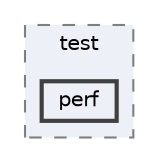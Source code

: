 digraph "C:/Users/HP/Documents/GitHub/Minero-Game/lib/glm/test/perf"
{
 // LATEX_PDF_SIZE
  bgcolor="transparent";
  edge [fontname=Helvetica,fontsize=10,labelfontname=Helvetica,labelfontsize=10];
  node [fontname=Helvetica,fontsize=10,shape=box,height=0.2,width=0.4];
  compound=true
  subgraph clusterdir_baadb5f31213f2184ce7914301522a46 {
    graph [ bgcolor="#edf0f7", pencolor="grey50", label="test", fontname=Helvetica,fontsize=10 style="filled,dashed", URL="dir_baadb5f31213f2184ce7914301522a46.html",tooltip=""]
  dir_06d969e9cb21b113152f2988c2bab591 [label="perf", fillcolor="#edf0f7", color="grey25", style="filled,bold", URL="dir_06d969e9cb21b113152f2988c2bab591.html",tooltip=""];
  }
}

